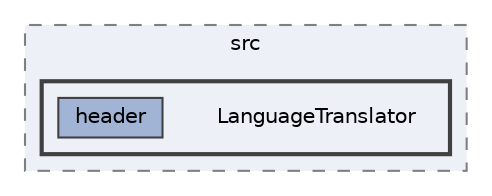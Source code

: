 digraph "C:/Users/ahmet/OneDrive/Masaüstü/DataStructure/cen207-2025-2026-5-Mustafa-Yildirimm-cpp/src/LanguageTranslator"
{
 // INTERACTIVE_SVG=YES
 // LATEX_PDF_SIZE
  bgcolor="transparent";
  edge [fontname=Helvetica,fontsize=10,labelfontname=Helvetica,labelfontsize=10];
  node [fontname=Helvetica,fontsize=10,shape=box,height=0.2,width=0.4];
  compound=true
  subgraph clusterdir_235080e4fc6f8d1f814973dc40d3997a {
    graph [ bgcolor="#edf0f7", pencolor="grey50", label="src", fontname=Helvetica,fontsize=10 style="filled,dashed", URL="dir_235080e4fc6f8d1f814973dc40d3997a.html",tooltip=""]
  subgraph clusterdir_5431b0836e57081f3cb143650271ef05 {
    graph [ bgcolor="#edf0f7", pencolor="grey25", label="", fontname=Helvetica,fontsize=10 style="filled,bold", URL="dir_5431b0836e57081f3cb143650271ef05.html",tooltip=""]
    dir_5431b0836e57081f3cb143650271ef05 [shape=plaintext, label="LanguageTranslator"];
  dir_0744c733bd4d5c241dbfd786389f06c4 [label="header", fillcolor="#a2b4d6", color="grey25", style="filled", URL="dir_0744c733bd4d5c241dbfd786389f06c4.html",tooltip=""];
  }
  }
}
